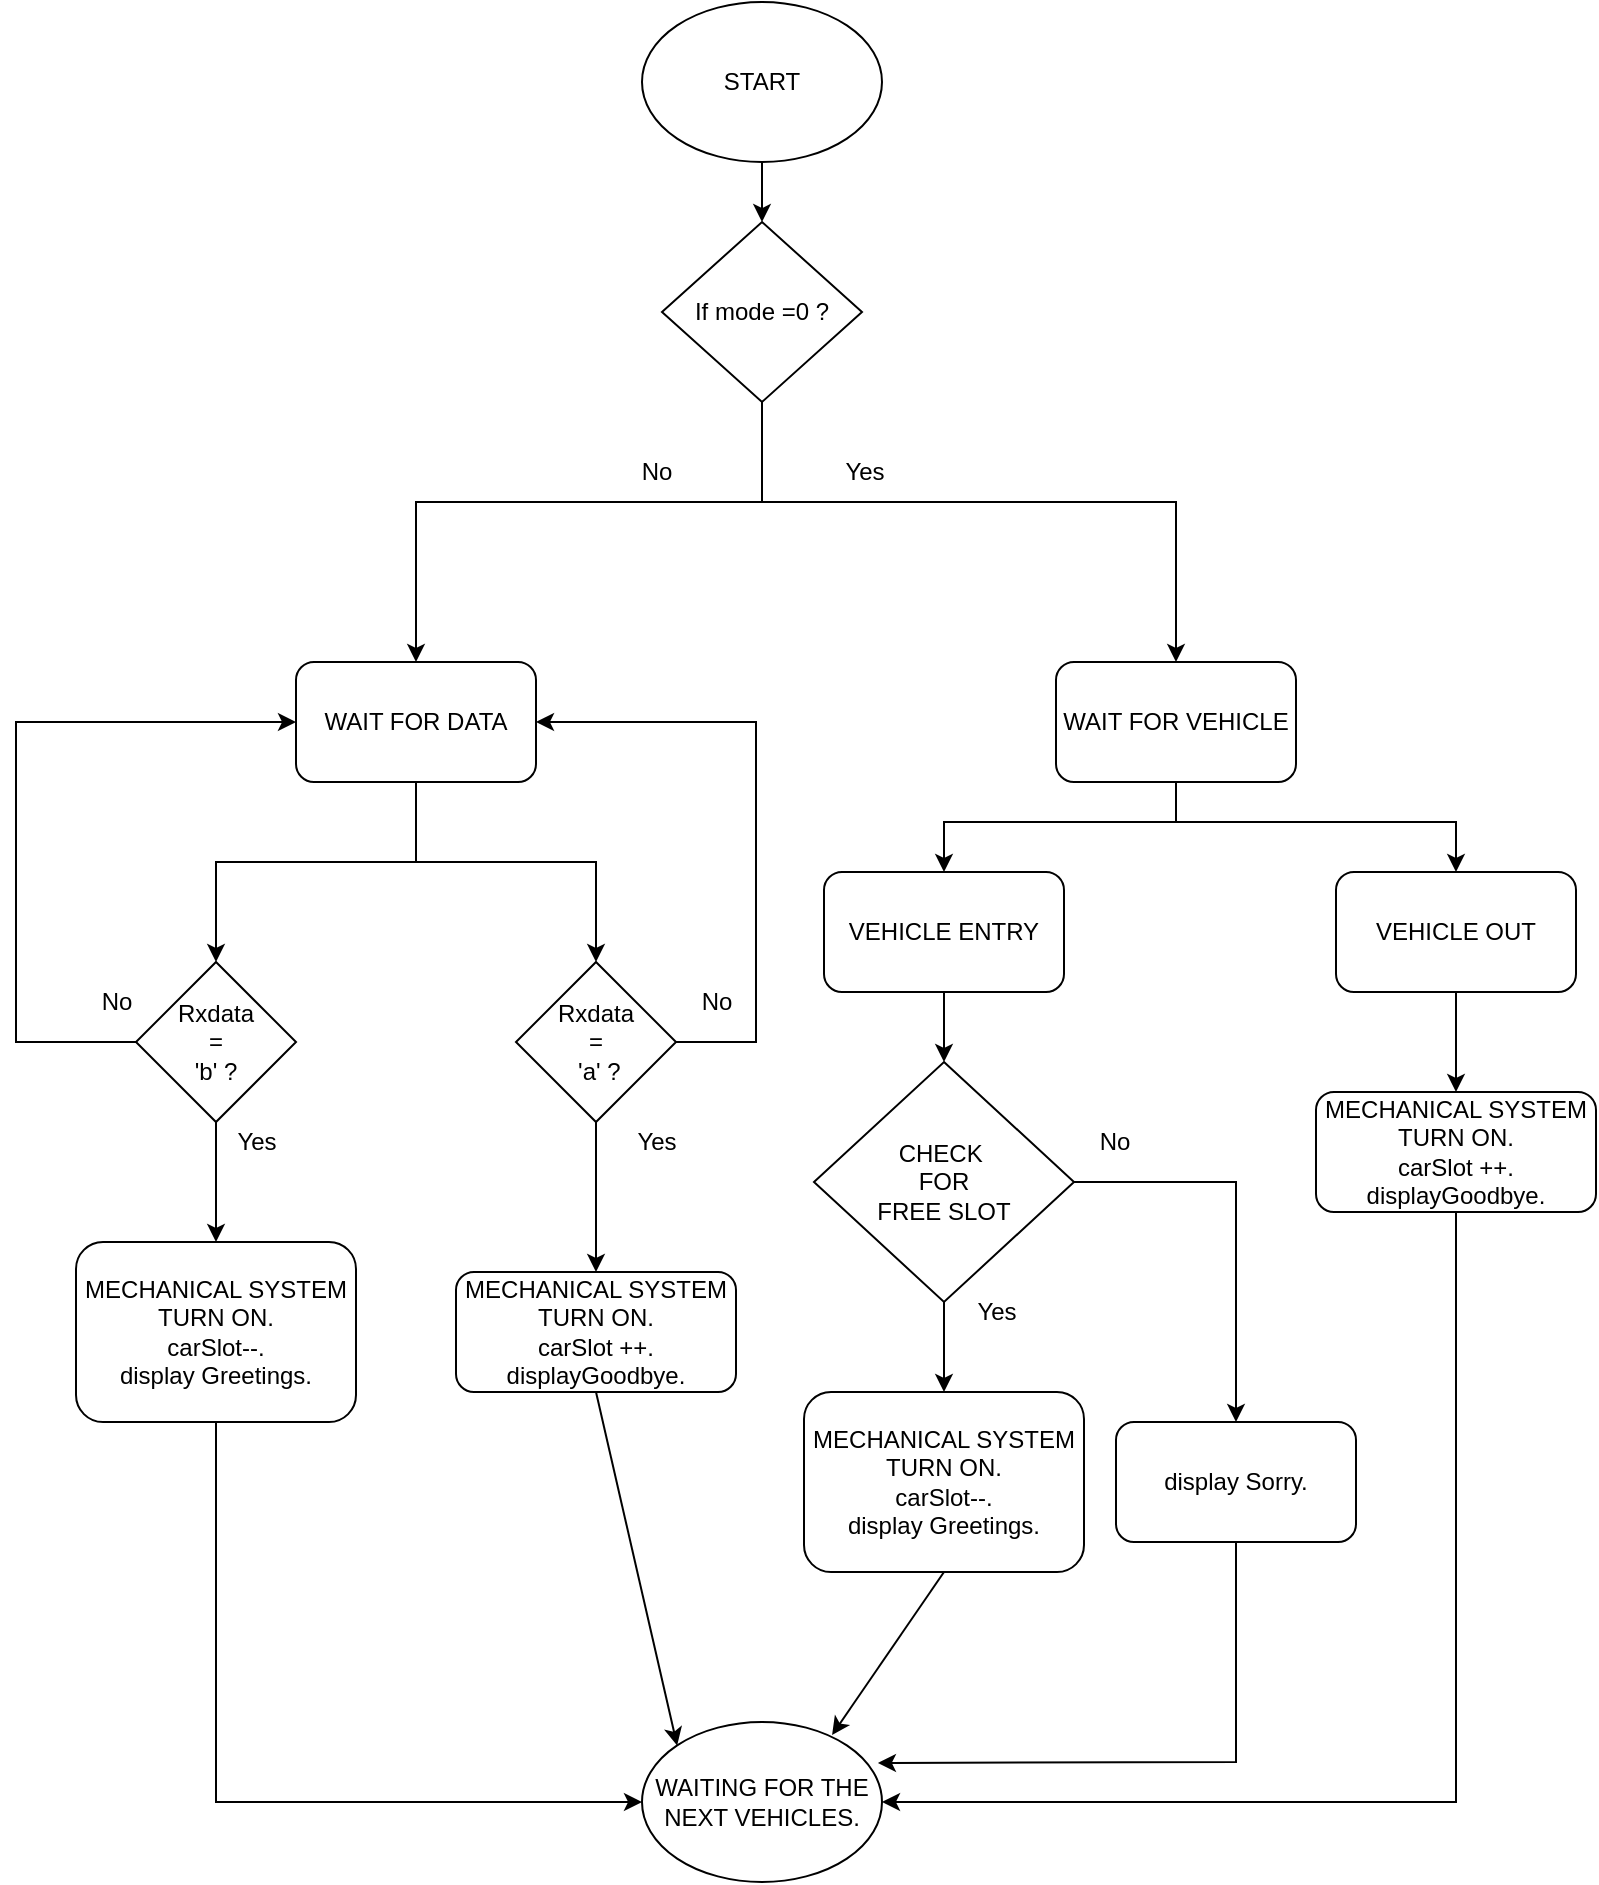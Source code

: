 <mxfile version="20.7.2" type="google"><diagram id="C5RBs43oDa-KdzZeNtuy" name="Page-1"><mxGraphModel grid="1" page="1" gridSize="10" guides="1" tooltips="1" connect="1" arrows="1" fold="1" pageScale="1" pageWidth="827" pageHeight="1169" math="0" shadow="0"><root><mxCell id="WIyWlLk6GJQsqaUBKTNV-0"/><mxCell id="WIyWlLk6GJQsqaUBKTNV-1" parent="WIyWlLk6GJQsqaUBKTNV-0"/><mxCell id="o5v9fJiz3JGoEPvS-E0V-0" value="START" style="ellipse;whiteSpace=wrap;html=1;" vertex="1" parent="WIyWlLk6GJQsqaUBKTNV-1"><mxGeometry x="333" y="10" width="120" height="80" as="geometry"/></mxCell><mxCell id="o5v9fJiz3JGoEPvS-E0V-1" value="VEHICLE ENTRY" style="rounded=1;whiteSpace=wrap;html=1;" vertex="1" parent="WIyWlLk6GJQsqaUBKTNV-1"><mxGeometry x="424" y="445" width="120" height="60" as="geometry"/></mxCell><mxCell id="o5v9fJiz3JGoEPvS-E0V-2" value="CHECK&amp;nbsp;&lt;br&gt;FOR&lt;br&gt;FREE SLOT" style="rhombus;whiteSpace=wrap;html=1;" vertex="1" parent="WIyWlLk6GJQsqaUBKTNV-1"><mxGeometry x="419" y="540" width="130" height="120" as="geometry"/></mxCell><mxCell id="o5v9fJiz3JGoEPvS-E0V-3" value="MECHANICAL SYSTEM TURN ON.&lt;br&gt;carSlot--.&lt;br&gt;display Greetings." style="rounded=1;whiteSpace=wrap;html=1;" vertex="1" parent="WIyWlLk6GJQsqaUBKTNV-1"><mxGeometry x="414" y="705" width="140" height="90" as="geometry"/></mxCell><mxCell id="o5v9fJiz3JGoEPvS-E0V-6" value="" style="endArrow=classic;html=1;rounded=0;exitX=0.5;exitY=1;exitDx=0;exitDy=0;entryX=0.5;entryY=0;entryDx=0;entryDy=0;" edge="1" parent="WIyWlLk6GJQsqaUBKTNV-1" source="o5v9fJiz3JGoEPvS-E0V-1" target="o5v9fJiz3JGoEPvS-E0V-2"><mxGeometry width="50" height="50" relative="1" as="geometry"><mxPoint x="474" y="570" as="sourcePoint"/><mxPoint x="524" y="520" as="targetPoint"/></mxGeometry></mxCell><mxCell id="o5v9fJiz3JGoEPvS-E0V-8" value="" style="endArrow=classic;html=1;rounded=0;exitX=0.5;exitY=1;exitDx=0;exitDy=0;entryX=0.5;entryY=0;entryDx=0;entryDy=0;" edge="1" parent="WIyWlLk6GJQsqaUBKTNV-1" source="o5v9fJiz3JGoEPvS-E0V-2" target="o5v9fJiz3JGoEPvS-E0V-3"><mxGeometry width="50" height="50" relative="1" as="geometry"><mxPoint x="474" y="570" as="sourcePoint"/><mxPoint x="524" y="520" as="targetPoint"/></mxGeometry></mxCell><mxCell id="o5v9fJiz3JGoEPvS-E0V-19" value="" style="edgeStyle=orthogonalEdgeStyle;rounded=0;orthogonalLoop=1;jettySize=auto;html=1;" edge="1" parent="WIyWlLk6GJQsqaUBKTNV-1" source="o5v9fJiz3JGoEPvS-E0V-9" target="o5v9fJiz3JGoEPvS-E0V-11"><mxGeometry relative="1" as="geometry"/></mxCell><mxCell id="o5v9fJiz3JGoEPvS-E0V-9" value="VEHICLE OUT" style="rounded=1;whiteSpace=wrap;html=1;" vertex="1" parent="WIyWlLk6GJQsqaUBKTNV-1"><mxGeometry x="680" y="445" width="120" height="60" as="geometry"/></mxCell><mxCell id="o5v9fJiz3JGoEPvS-E0V-11" value="MECHANICAL SYSTEM TURN ON.&lt;br&gt;carSlot ++.&lt;br&gt;displayGoodbye." style="rounded=1;whiteSpace=wrap;html=1;" vertex="1" parent="WIyWlLk6GJQsqaUBKTNV-1"><mxGeometry x="670" y="555" width="140" height="60" as="geometry"/></mxCell><mxCell id="o5v9fJiz3JGoEPvS-E0V-12" value="" style="endArrow=classic;html=1;rounded=0;exitX=0.5;exitY=1;exitDx=0;exitDy=0;" edge="1" parent="WIyWlLk6GJQsqaUBKTNV-1" source="o5v9fJiz3JGoEPvS-E0V-0"><mxGeometry width="50" height="50" relative="1" as="geometry"><mxPoint x="393" y="430" as="sourcePoint"/><mxPoint x="393" y="120" as="targetPoint"/></mxGeometry></mxCell><mxCell id="o5v9fJiz3JGoEPvS-E0V-13" value="If mode =0 ?" style="rhombus;whiteSpace=wrap;html=1;" vertex="1" parent="WIyWlLk6GJQsqaUBKTNV-1"><mxGeometry x="343" y="120" width="100" height="90" as="geometry"/></mxCell><mxCell id="o5v9fJiz3JGoEPvS-E0V-22" value="WAITING FOR THE NEXT VEHICLES." style="ellipse;whiteSpace=wrap;html=1;" vertex="1" parent="WIyWlLk6GJQsqaUBKTNV-1"><mxGeometry x="333" y="870" width="120" height="80" as="geometry"/></mxCell><mxCell id="o5v9fJiz3JGoEPvS-E0V-29" value="WAIT FOR DATA" style="rounded=1;whiteSpace=wrap;html=1;" vertex="1" parent="WIyWlLk6GJQsqaUBKTNV-1"><mxGeometry x="160" y="340" width="120" height="60" as="geometry"/></mxCell><mxCell id="o5v9fJiz3JGoEPvS-E0V-37" value="" style="edgeStyle=orthogonalEdgeStyle;rounded=0;orthogonalLoop=1;jettySize=auto;html=1;" edge="1" parent="WIyWlLk6GJQsqaUBKTNV-1" source="o5v9fJiz3JGoEPvS-E0V-30" target="o5v9fJiz3JGoEPvS-E0V-33"><mxGeometry relative="1" as="geometry"/></mxCell><mxCell id="o5v9fJiz3JGoEPvS-E0V-30" value="Rxdata&lt;br&gt;=&lt;br&gt;&amp;nbsp;'a' ?" style="rhombus;whiteSpace=wrap;html=1;" vertex="1" parent="WIyWlLk6GJQsqaUBKTNV-1"><mxGeometry x="270" y="490" width="80" height="80" as="geometry"/></mxCell><mxCell id="o5v9fJiz3JGoEPvS-E0V-36" value="" style="edgeStyle=orthogonalEdgeStyle;rounded=0;orthogonalLoop=1;jettySize=auto;html=1;" edge="1" parent="WIyWlLk6GJQsqaUBKTNV-1" source="o5v9fJiz3JGoEPvS-E0V-31" target="o5v9fJiz3JGoEPvS-E0V-32"><mxGeometry relative="1" as="geometry"/></mxCell><mxCell id="o5v9fJiz3JGoEPvS-E0V-31" value="Rxdata&lt;br&gt;=&lt;br&gt;'b' ?" style="rhombus;whiteSpace=wrap;html=1;" vertex="1" parent="WIyWlLk6GJQsqaUBKTNV-1"><mxGeometry x="80" y="490" width="80" height="80" as="geometry"/></mxCell><mxCell id="o5v9fJiz3JGoEPvS-E0V-32" value="MECHANICAL SYSTEM TURN ON.&lt;br&gt;carSlot--.&lt;br&gt;display Greetings." style="rounded=1;whiteSpace=wrap;html=1;" vertex="1" parent="WIyWlLk6GJQsqaUBKTNV-1"><mxGeometry x="50" y="630" width="140" height="90" as="geometry"/></mxCell><mxCell id="o5v9fJiz3JGoEPvS-E0V-33" value="MECHANICAL SYSTEM TURN ON.&lt;br&gt;carSlot ++.&lt;br&gt;displayGoodbye." style="rounded=1;whiteSpace=wrap;html=1;" vertex="1" parent="WIyWlLk6GJQsqaUBKTNV-1"><mxGeometry x="240" y="645" width="140" height="60" as="geometry"/></mxCell><mxCell id="o5v9fJiz3JGoEPvS-E0V-34" value="" style="endArrow=classic;html=1;rounded=0;exitX=0.5;exitY=1;exitDx=0;exitDy=0;entryX=0.5;entryY=0;entryDx=0;entryDy=0;" edge="1" parent="WIyWlLk6GJQsqaUBKTNV-1" source="o5v9fJiz3JGoEPvS-E0V-29" target="o5v9fJiz3JGoEPvS-E0V-30"><mxGeometry width="50" height="50" relative="1" as="geometry"><mxPoint x="490" y="860" as="sourcePoint"/><mxPoint x="540" y="810" as="targetPoint"/><Array as="points"><mxPoint x="220" y="440"/><mxPoint x="310" y="440"/></Array></mxGeometry></mxCell><mxCell id="o5v9fJiz3JGoEPvS-E0V-35" value="" style="endArrow=classic;html=1;rounded=0;exitX=0.5;exitY=1;exitDx=0;exitDy=0;entryX=0.5;entryY=0;entryDx=0;entryDy=0;" edge="1" parent="WIyWlLk6GJQsqaUBKTNV-1" source="o5v9fJiz3JGoEPvS-E0V-29" target="o5v9fJiz3JGoEPvS-E0V-31"><mxGeometry width="50" height="50" relative="1" as="geometry"><mxPoint x="330" y="570" as="sourcePoint"/><mxPoint x="380" y="520" as="targetPoint"/><Array as="points"><mxPoint x="220" y="440"/><mxPoint x="120" y="440"/></Array></mxGeometry></mxCell><mxCell id="o5v9fJiz3JGoEPvS-E0V-38" value="Yes" style="text;html=1;align=center;verticalAlign=middle;resizable=0;points=[];autosize=1;strokeColor=none;fillColor=none;" vertex="1" parent="WIyWlLk6GJQsqaUBKTNV-1"><mxGeometry x="320" y="565" width="40" height="30" as="geometry"/></mxCell><mxCell id="o5v9fJiz3JGoEPvS-E0V-39" value="Yes" style="text;html=1;align=center;verticalAlign=middle;resizable=0;points=[];autosize=1;strokeColor=none;fillColor=none;" vertex="1" parent="WIyWlLk6GJQsqaUBKTNV-1"><mxGeometry x="120" y="565" width="40" height="30" as="geometry"/></mxCell><mxCell id="o5v9fJiz3JGoEPvS-E0V-40" value="" style="endArrow=classic;html=1;rounded=0;exitX=1;exitY=0.5;exitDx=0;exitDy=0;entryX=1;entryY=0.5;entryDx=0;entryDy=0;" edge="1" parent="WIyWlLk6GJQsqaUBKTNV-1" source="o5v9fJiz3JGoEPvS-E0V-30" target="o5v9fJiz3JGoEPvS-E0V-29"><mxGeometry width="50" height="50" relative="1" as="geometry"><mxPoint x="350" y="570" as="sourcePoint"/><mxPoint x="400" y="520" as="targetPoint"/><Array as="points"><mxPoint x="390" y="530"/><mxPoint x="390" y="370"/></Array></mxGeometry></mxCell><mxCell id="o5v9fJiz3JGoEPvS-E0V-41" value="" style="endArrow=classic;html=1;rounded=0;exitX=0;exitY=0.5;exitDx=0;exitDy=0;entryX=0;entryY=0.5;entryDx=0;entryDy=0;" edge="1" parent="WIyWlLk6GJQsqaUBKTNV-1" source="o5v9fJiz3JGoEPvS-E0V-31" target="o5v9fJiz3JGoEPvS-E0V-29"><mxGeometry width="50" height="50" relative="1" as="geometry"><mxPoint x="350" y="490" as="sourcePoint"/><mxPoint x="400" y="440" as="targetPoint"/><Array as="points"><mxPoint x="20" y="530"/><mxPoint x="20" y="370"/></Array></mxGeometry></mxCell><mxCell id="o5v9fJiz3JGoEPvS-E0V-42" value="" style="endArrow=classic;html=1;rounded=0;exitX=0.5;exitY=1;exitDx=0;exitDy=0;entryX=0;entryY=0.5;entryDx=0;entryDy=0;" edge="1" parent="WIyWlLk6GJQsqaUBKTNV-1" source="o5v9fJiz3JGoEPvS-E0V-32" target="o5v9fJiz3JGoEPvS-E0V-22"><mxGeometry width="50" height="50" relative="1" as="geometry"><mxPoint x="380" y="630" as="sourcePoint"/><mxPoint x="430" y="580" as="targetPoint"/><Array as="points"><mxPoint x="120" y="910"/></Array></mxGeometry></mxCell><mxCell id="o5v9fJiz3JGoEPvS-E0V-43" value="" style="endArrow=classic;html=1;rounded=0;exitX=0.5;exitY=1;exitDx=0;exitDy=0;entryX=0;entryY=0;entryDx=0;entryDy=0;" edge="1" parent="WIyWlLk6GJQsqaUBKTNV-1" source="o5v9fJiz3JGoEPvS-E0V-33" target="o5v9fJiz3JGoEPvS-E0V-22"><mxGeometry width="50" height="50" relative="1" as="geometry"><mxPoint x="380" y="770" as="sourcePoint"/><mxPoint x="430" y="720" as="targetPoint"/></mxGeometry></mxCell><mxCell id="o5v9fJiz3JGoEPvS-E0V-44" value="" style="endArrow=classic;html=1;rounded=0;exitX=0.5;exitY=1;exitDx=0;exitDy=0;entryX=0.792;entryY=0.081;entryDx=0;entryDy=0;entryPerimeter=0;" edge="1" parent="WIyWlLk6GJQsqaUBKTNV-1" source="o5v9fJiz3JGoEPvS-E0V-3" target="o5v9fJiz3JGoEPvS-E0V-22"><mxGeometry width="50" height="50" relative="1" as="geometry"><mxPoint x="380" y="770" as="sourcePoint"/><mxPoint x="430" y="720" as="targetPoint"/></mxGeometry></mxCell><mxCell id="o5v9fJiz3JGoEPvS-E0V-45" value="" style="endArrow=classic;html=1;rounded=0;exitX=0.5;exitY=1;exitDx=0;exitDy=0;entryX=1;entryY=0.5;entryDx=0;entryDy=0;" edge="1" parent="WIyWlLk6GJQsqaUBKTNV-1" source="o5v9fJiz3JGoEPvS-E0V-11" target="o5v9fJiz3JGoEPvS-E0V-22"><mxGeometry width="50" height="50" relative="1" as="geometry"><mxPoint x="380" y="770" as="sourcePoint"/><mxPoint x="430" y="720" as="targetPoint"/><Array as="points"><mxPoint x="740" y="910"/></Array></mxGeometry></mxCell><mxCell id="o5v9fJiz3JGoEPvS-E0V-46" value="" style="endArrow=classic;html=1;rounded=0;exitX=0.5;exitY=1;exitDx=0;exitDy=0;entryX=0.5;entryY=0;entryDx=0;entryDy=0;" edge="1" parent="WIyWlLk6GJQsqaUBKTNV-1" source="o5v9fJiz3JGoEPvS-E0V-13" target="o5v9fJiz3JGoEPvS-E0V-29"><mxGeometry width="50" height="50" relative="1" as="geometry"><mxPoint x="290" y="390" as="sourcePoint"/><mxPoint x="340" y="340" as="targetPoint"/><Array as="points"><mxPoint x="393" y="260"/><mxPoint x="220" y="260"/></Array></mxGeometry></mxCell><mxCell id="o5v9fJiz3JGoEPvS-E0V-47" value="" style="endArrow=classic;html=1;rounded=0;exitX=0.5;exitY=1;exitDx=0;exitDy=0;entryX=0.5;entryY=0;entryDx=0;entryDy=0;" edge="1" parent="WIyWlLk6GJQsqaUBKTNV-1" source="o5v9fJiz3JGoEPvS-E0V-13" target="o5v9fJiz3JGoEPvS-E0V-48"><mxGeometry width="50" height="50" relative="1" as="geometry"><mxPoint x="290" y="280" as="sourcePoint"/><mxPoint x="570" y="240" as="targetPoint"/><Array as="points"><mxPoint x="393" y="260"/><mxPoint x="600" y="260"/></Array></mxGeometry></mxCell><mxCell id="o5v9fJiz3JGoEPvS-E0V-48" value="WAIT FOR VEHICLE" style="rounded=1;whiteSpace=wrap;html=1;" vertex="1" parent="WIyWlLk6GJQsqaUBKTNV-1"><mxGeometry x="540" y="340" width="120" height="60" as="geometry"/></mxCell><mxCell id="o5v9fJiz3JGoEPvS-E0V-49" value="Yes" style="text;html=1;align=center;verticalAlign=middle;resizable=0;points=[];autosize=1;strokeColor=none;fillColor=none;" vertex="1" parent="WIyWlLk6GJQsqaUBKTNV-1"><mxGeometry x="424" y="230" width="40" height="30" as="geometry"/></mxCell><mxCell id="o5v9fJiz3JGoEPvS-E0V-50" value="No" style="text;html=1;align=center;verticalAlign=middle;resizable=0;points=[];autosize=1;strokeColor=none;fillColor=none;" vertex="1" parent="WIyWlLk6GJQsqaUBKTNV-1"><mxGeometry x="320" y="230" width="40" height="30" as="geometry"/></mxCell><mxCell id="o5v9fJiz3JGoEPvS-E0V-51" value="display Sorry." style="rounded=1;whiteSpace=wrap;html=1;" vertex="1" parent="WIyWlLk6GJQsqaUBKTNV-1"><mxGeometry x="570" y="720" width="120" height="60" as="geometry"/></mxCell><mxCell id="o5v9fJiz3JGoEPvS-E0V-52" value="" style="endArrow=classic;html=1;rounded=0;exitX=1;exitY=0.5;exitDx=0;exitDy=0;entryX=0.5;entryY=0;entryDx=0;entryDy=0;" edge="1" parent="WIyWlLk6GJQsqaUBKTNV-1" source="o5v9fJiz3JGoEPvS-E0V-2" target="o5v9fJiz3JGoEPvS-E0V-51"><mxGeometry width="50" height="50" relative="1" as="geometry"><mxPoint x="290" y="730" as="sourcePoint"/><mxPoint x="340" y="680" as="targetPoint"/><Array as="points"><mxPoint x="630" y="600"/></Array></mxGeometry></mxCell><mxCell id="o5v9fJiz3JGoEPvS-E0V-53" value="No" style="text;html=1;align=center;verticalAlign=middle;resizable=0;points=[];autosize=1;strokeColor=none;fillColor=none;" vertex="1" parent="WIyWlLk6GJQsqaUBKTNV-1"><mxGeometry x="549" y="565" width="40" height="30" as="geometry"/></mxCell><mxCell id="o5v9fJiz3JGoEPvS-E0V-54" value="Yes" style="text;html=1;align=center;verticalAlign=middle;resizable=0;points=[];autosize=1;strokeColor=none;fillColor=none;" vertex="1" parent="WIyWlLk6GJQsqaUBKTNV-1"><mxGeometry x="490" y="650" width="40" height="30" as="geometry"/></mxCell><mxCell id="o5v9fJiz3JGoEPvS-E0V-55" value="" style="endArrow=classic;html=1;rounded=0;exitX=0.5;exitY=1;exitDx=0;exitDy=0;entryX=0.983;entryY=0.256;entryDx=0;entryDy=0;entryPerimeter=0;" edge="1" parent="WIyWlLk6GJQsqaUBKTNV-1" source="o5v9fJiz3JGoEPvS-E0V-51" target="o5v9fJiz3JGoEPvS-E0V-22"><mxGeometry width="50" height="50" relative="1" as="geometry"><mxPoint x="290" y="730" as="sourcePoint"/><mxPoint x="340" y="680" as="targetPoint"/><Array as="points"><mxPoint x="630" y="890"/></Array></mxGeometry></mxCell><mxCell id="o5v9fJiz3JGoEPvS-E0V-56" value="No" style="text;html=1;align=center;verticalAlign=middle;resizable=0;points=[];autosize=1;strokeColor=none;fillColor=none;" vertex="1" parent="WIyWlLk6GJQsqaUBKTNV-1"><mxGeometry x="350" y="495" width="40" height="30" as="geometry"/></mxCell><mxCell id="o5v9fJiz3JGoEPvS-E0V-57" value="No" style="text;html=1;align=center;verticalAlign=middle;resizable=0;points=[];autosize=1;strokeColor=none;fillColor=none;" vertex="1" parent="WIyWlLk6GJQsqaUBKTNV-1"><mxGeometry x="50" y="495" width="40" height="30" as="geometry"/></mxCell><mxCell id="o5v9fJiz3JGoEPvS-E0V-58" value="" style="endArrow=classic;html=1;rounded=0;exitX=0.5;exitY=1;exitDx=0;exitDy=0;entryX=0.5;entryY=0;entryDx=0;entryDy=0;" edge="1" parent="WIyWlLk6GJQsqaUBKTNV-1" source="o5v9fJiz3JGoEPvS-E0V-48" target="o5v9fJiz3JGoEPvS-E0V-1"><mxGeometry width="50" height="50" relative="1" as="geometry"><mxPoint x="380" y="500" as="sourcePoint"/><mxPoint x="430" y="450" as="targetPoint"/><Array as="points"><mxPoint x="600" y="420"/><mxPoint x="484" y="420"/></Array></mxGeometry></mxCell><mxCell id="o5v9fJiz3JGoEPvS-E0V-59" value="" style="endArrow=classic;html=1;rounded=0;exitX=0.5;exitY=1;exitDx=0;exitDy=0;entryX=0.5;entryY=0;entryDx=0;entryDy=0;" edge="1" parent="WIyWlLk6GJQsqaUBKTNV-1" source="o5v9fJiz3JGoEPvS-E0V-48" target="o5v9fJiz3JGoEPvS-E0V-9"><mxGeometry width="50" height="50" relative="1" as="geometry"><mxPoint x="380" y="500" as="sourcePoint"/><mxPoint x="430" y="450" as="targetPoint"/><Array as="points"><mxPoint x="600" y="420"/><mxPoint x="740" y="420"/></Array></mxGeometry></mxCell></root></mxGraphModel></diagram></mxfile>